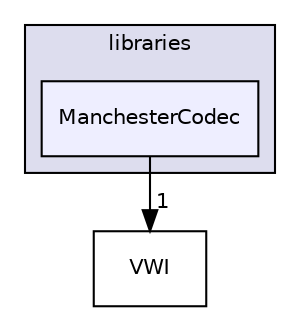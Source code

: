 digraph "libraries/ManchesterCodec" {
  compound=true
  node [ fontsize="10", fontname="Helvetica"];
  edge [ labelfontsize="10", labelfontname="Helvetica"];
  subgraph clusterdir_bc0718b08fb2015b8e59c47b2805f60c {
    graph [ bgcolor="#ddddee", pencolor="black", label="libraries" fontname="Helvetica", fontsize="10", URL="dir_bc0718b08fb2015b8e59c47b2805f60c.html"]
  dir_1020bc8fb18b0fe7f77c5034e9f04164 [shape=box, label="ManchesterCodec", style="filled", fillcolor="#eeeeff", pencolor="black", URL="dir_1020bc8fb18b0fe7f77c5034e9f04164.html"];
  }
  dir_fca1885ab465e4fca382ebc19126a2f3 [shape=box label="VWI" URL="dir_fca1885ab465e4fca382ebc19126a2f3.html"];
  dir_1020bc8fb18b0fe7f77c5034e9f04164->dir_fca1885ab465e4fca382ebc19126a2f3 [headlabel="1", labeldistance=1.5 headhref="dir_000051_000084.html"];
}
